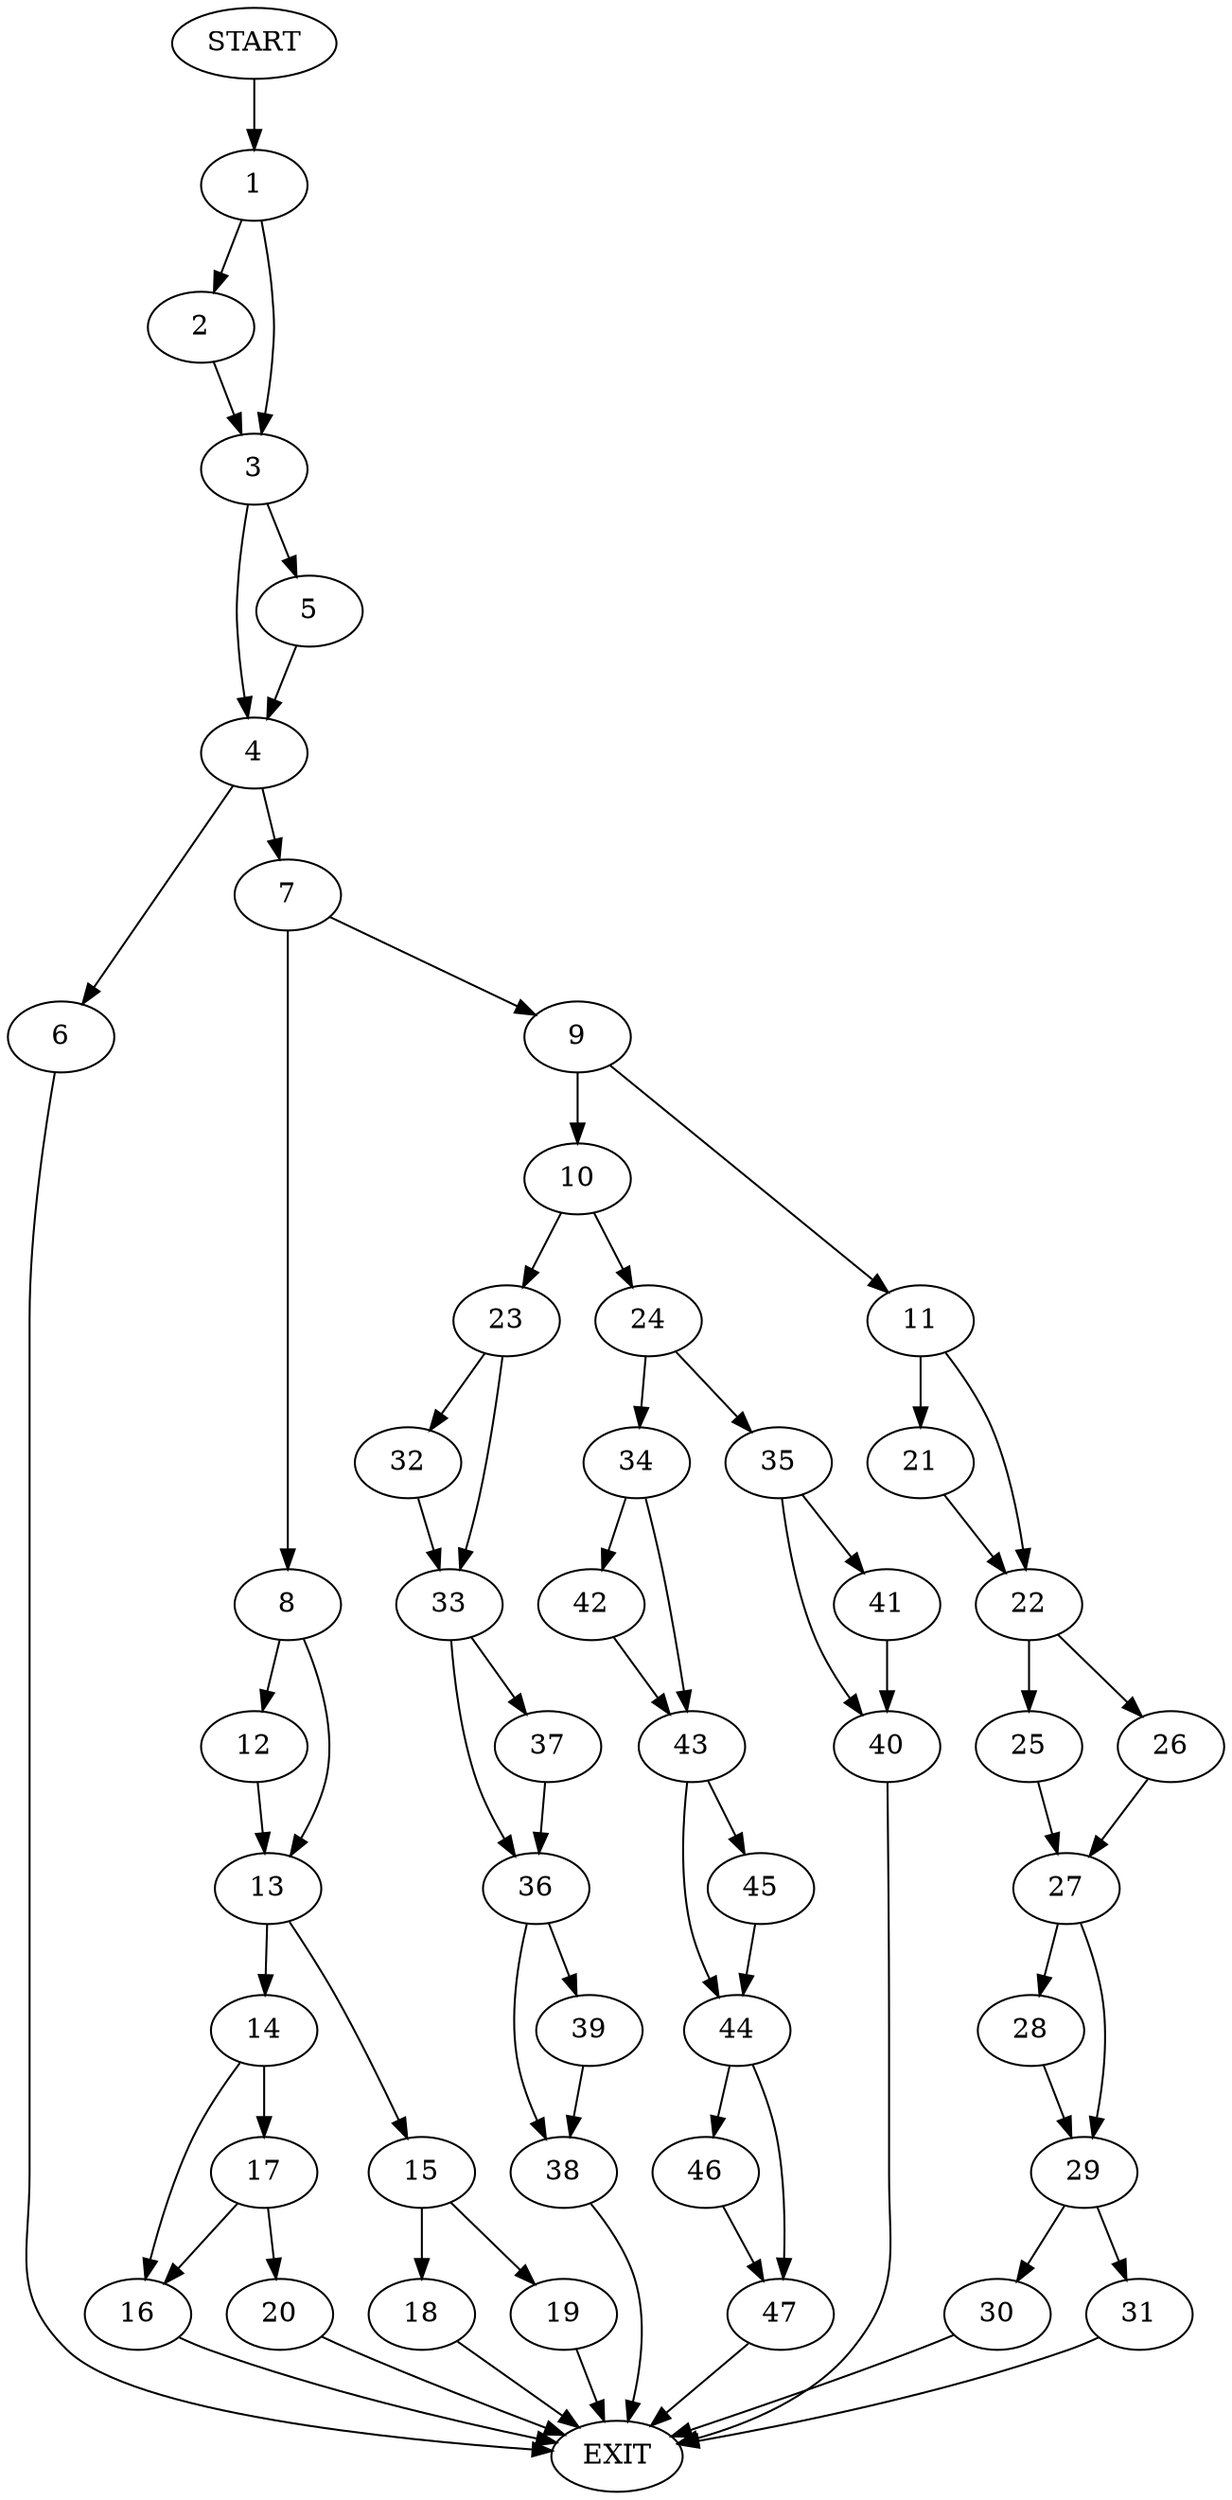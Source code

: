 digraph {
0 [label="START"]
48 [label="EXIT"]
0 -> 1
1 -> 2
1 -> 3
3 -> 4
3 -> 5
2 -> 3
5 -> 4
4 -> 6
4 -> 7
6 -> 48
7 -> 8
7 -> 9
9 -> 10
9 -> 11
8 -> 12
8 -> 13
13 -> 14
13 -> 15
12 -> 13
14 -> 16
14 -> 17
15 -> 18
15 -> 19
18 -> 48
19 -> 48
16 -> 48
17 -> 16
17 -> 20
20 -> 48
11 -> 21
11 -> 22
10 -> 23
10 -> 24
21 -> 22
22 -> 25
22 -> 26
25 -> 27
26 -> 27
27 -> 28
27 -> 29
28 -> 29
29 -> 30
29 -> 31
31 -> 48
30 -> 48
23 -> 32
23 -> 33
24 -> 34
24 -> 35
32 -> 33
33 -> 36
33 -> 37
37 -> 36
36 -> 38
36 -> 39
39 -> 38
38 -> 48
35 -> 40
35 -> 41
34 -> 42
34 -> 43
42 -> 43
43 -> 44
43 -> 45
45 -> 44
44 -> 46
44 -> 47
47 -> 48
46 -> 47
41 -> 40
40 -> 48
}
